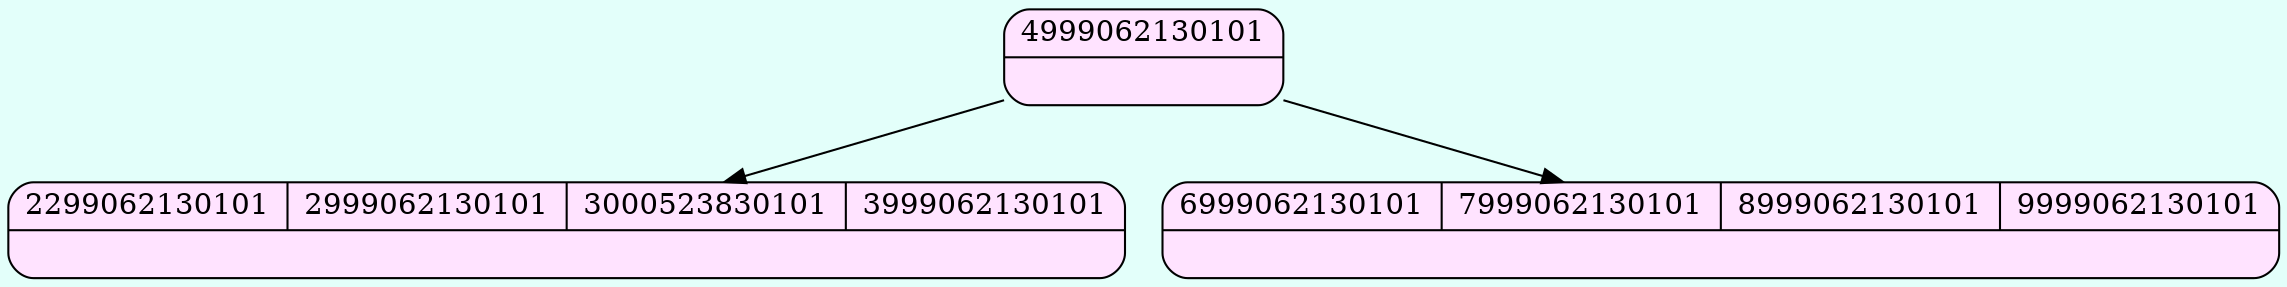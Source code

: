 digraph structs {
  bgcolor = "#E3FFFA"
 node [shape=Mrecord fillcolor="#FFE3FF" style =filled];
struct886392987[label="{{4999062130101}|<here>}"];
struct1255104929[label="{{2299062130101| 2999062130101| 3000523830101| 3999062130101}|<here>}"];
struct1674410224[label="{{6999062130101| 7999062130101| 8999062130101| 9999062130101}|<here>}"];

struct886392987->struct1255104929;
struct886392987->struct1674410224;
}